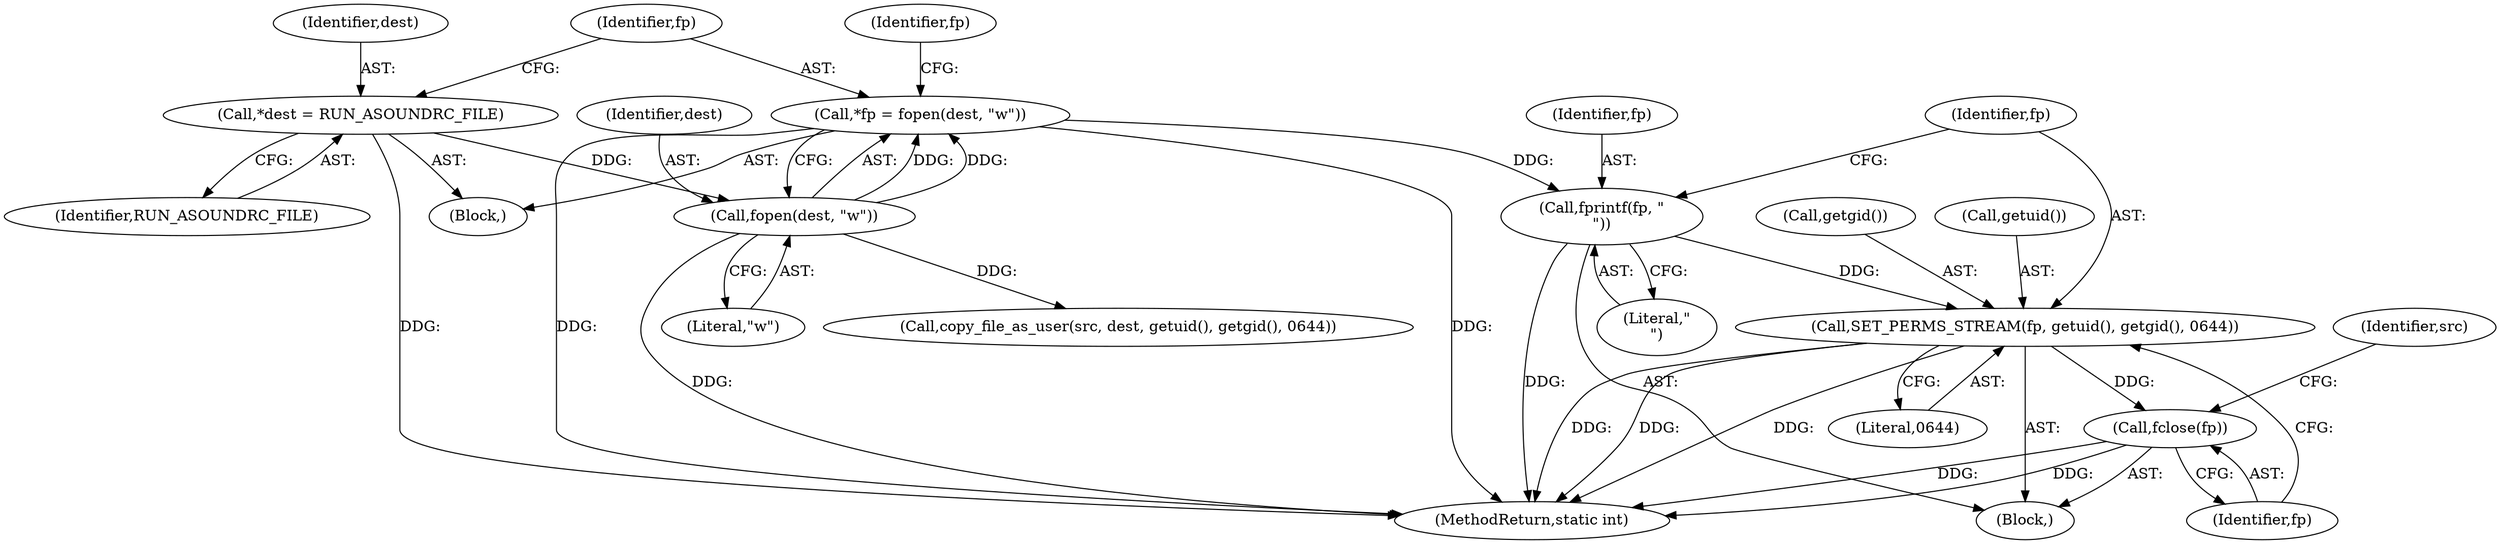 digraph "0_firejail_38d418505e9ee2d326557e5639e8da49c298858f_0@pointer" {
"1000124" [label="(Call,SET_PERMS_STREAM(fp, getuid(), getgid(), 0644))"];
"1000121" [label="(Call,fprintf(fp, \"\n\"))"];
"1000113" [label="(Call,*fp = fopen(dest, \"w\"))"];
"1000115" [label="(Call,fopen(dest, \"w\"))"];
"1000109" [label="(Call,*dest = RUN_ASOUNDRC_FILE)"];
"1000129" [label="(Call,fclose(fp))"];
"1000110" [label="(Identifier,dest)"];
"1000111" [label="(Identifier,RUN_ASOUNDRC_FILE)"];
"1000114" [label="(Identifier,fp)"];
"1000116" [label="(Identifier,dest)"];
"1000117" [label="(Literal,\"w\")"];
"1000121" [label="(Call,fprintf(fp, \"\n\"))"];
"1000135" [label="(Identifier,src)"];
"1000127" [label="(Call,getgid())"];
"1000120" [label="(Block,)"];
"1000115" [label="(Call,fopen(dest, \"w\"))"];
"1000126" [label="(Call,getuid())"];
"1000128" [label="(Literal,0644)"];
"1000193" [label="(Call,copy_file_as_user(src, dest, getuid(), getgid(), 0644))"];
"1000125" [label="(Identifier,fp)"];
"1000130" [label="(Identifier,fp)"];
"1000206" [label="(MethodReturn,static int)"];
"1000129" [label="(Call,fclose(fp))"];
"1000119" [label="(Identifier,fp)"];
"1000123" [label="(Literal,\"\n\")"];
"1000124" [label="(Call,SET_PERMS_STREAM(fp, getuid(), getgid(), 0644))"];
"1000105" [label="(Block,)"];
"1000113" [label="(Call,*fp = fopen(dest, \"w\"))"];
"1000109" [label="(Call,*dest = RUN_ASOUNDRC_FILE)"];
"1000122" [label="(Identifier,fp)"];
"1000124" -> "1000120"  [label="AST: "];
"1000124" -> "1000128"  [label="CFG: "];
"1000125" -> "1000124"  [label="AST: "];
"1000126" -> "1000124"  [label="AST: "];
"1000127" -> "1000124"  [label="AST: "];
"1000128" -> "1000124"  [label="AST: "];
"1000130" -> "1000124"  [label="CFG: "];
"1000124" -> "1000206"  [label="DDG: "];
"1000124" -> "1000206"  [label="DDG: "];
"1000124" -> "1000206"  [label="DDG: "];
"1000121" -> "1000124"  [label="DDG: "];
"1000124" -> "1000129"  [label="DDG: "];
"1000121" -> "1000120"  [label="AST: "];
"1000121" -> "1000123"  [label="CFG: "];
"1000122" -> "1000121"  [label="AST: "];
"1000123" -> "1000121"  [label="AST: "];
"1000125" -> "1000121"  [label="CFG: "];
"1000121" -> "1000206"  [label="DDG: "];
"1000113" -> "1000121"  [label="DDG: "];
"1000113" -> "1000105"  [label="AST: "];
"1000113" -> "1000115"  [label="CFG: "];
"1000114" -> "1000113"  [label="AST: "];
"1000115" -> "1000113"  [label="AST: "];
"1000119" -> "1000113"  [label="CFG: "];
"1000113" -> "1000206"  [label="DDG: "];
"1000113" -> "1000206"  [label="DDG: "];
"1000115" -> "1000113"  [label="DDG: "];
"1000115" -> "1000113"  [label="DDG: "];
"1000115" -> "1000117"  [label="CFG: "];
"1000116" -> "1000115"  [label="AST: "];
"1000117" -> "1000115"  [label="AST: "];
"1000115" -> "1000206"  [label="DDG: "];
"1000109" -> "1000115"  [label="DDG: "];
"1000115" -> "1000193"  [label="DDG: "];
"1000109" -> "1000105"  [label="AST: "];
"1000109" -> "1000111"  [label="CFG: "];
"1000110" -> "1000109"  [label="AST: "];
"1000111" -> "1000109"  [label="AST: "];
"1000114" -> "1000109"  [label="CFG: "];
"1000109" -> "1000206"  [label="DDG: "];
"1000129" -> "1000120"  [label="AST: "];
"1000129" -> "1000130"  [label="CFG: "];
"1000130" -> "1000129"  [label="AST: "];
"1000135" -> "1000129"  [label="CFG: "];
"1000129" -> "1000206"  [label="DDG: "];
"1000129" -> "1000206"  [label="DDG: "];
}
